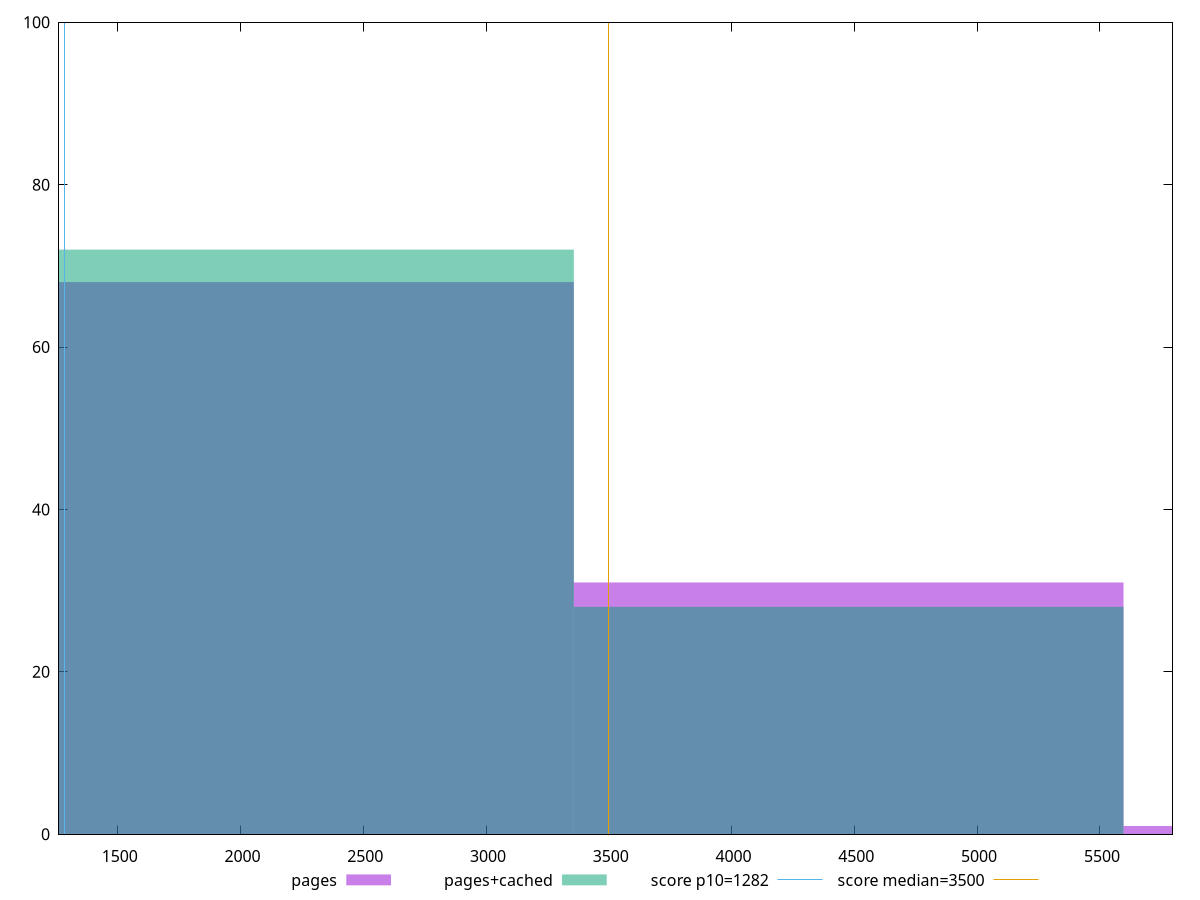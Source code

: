 reset

$pages <<EOF
2238.4735733035773 68
4476.9471466071545 31
6715.420719910731 1
EOF

$pagesCached <<EOF
2238.4735733035773 72
4476.9471466071545 28
EOF

set key outside below
set boxwidth 2238.4735733035773
set xrange [1261.0480000000007:5795.652000000003]
set yrange [0:100]
set trange [0:100]
set style fill transparent solid 0.5 noborder

set parametric
set terminal svg size 640, 500 enhanced background rgb 'white'
set output "report_00015_2021-02-09T16-11-33.973Z/bootup-time/comparison/histogram/0_vs_1.svg"

plot $pages title "pages" with boxes, \
     $pagesCached title "pages+cached" with boxes, \
     1282,t title "score p10=1282", \
     3500,t title "score median=3500"

reset
